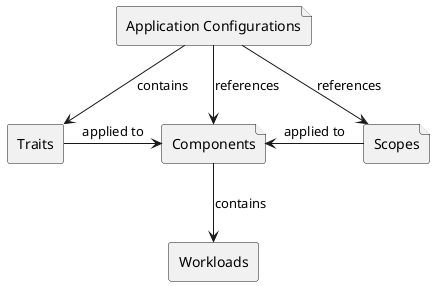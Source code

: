@startuml

file "Application Configurations" as a
rectangle "Traits" as t
file "Components" as c
file "Scopes" as s
rectangle "Workloads" as w

a --> t: contains
a -d-> c: references
a -d-> s: references

c -d-> w: contains

t -r-> c: applied to
s -l-> c: applied to

@enduml